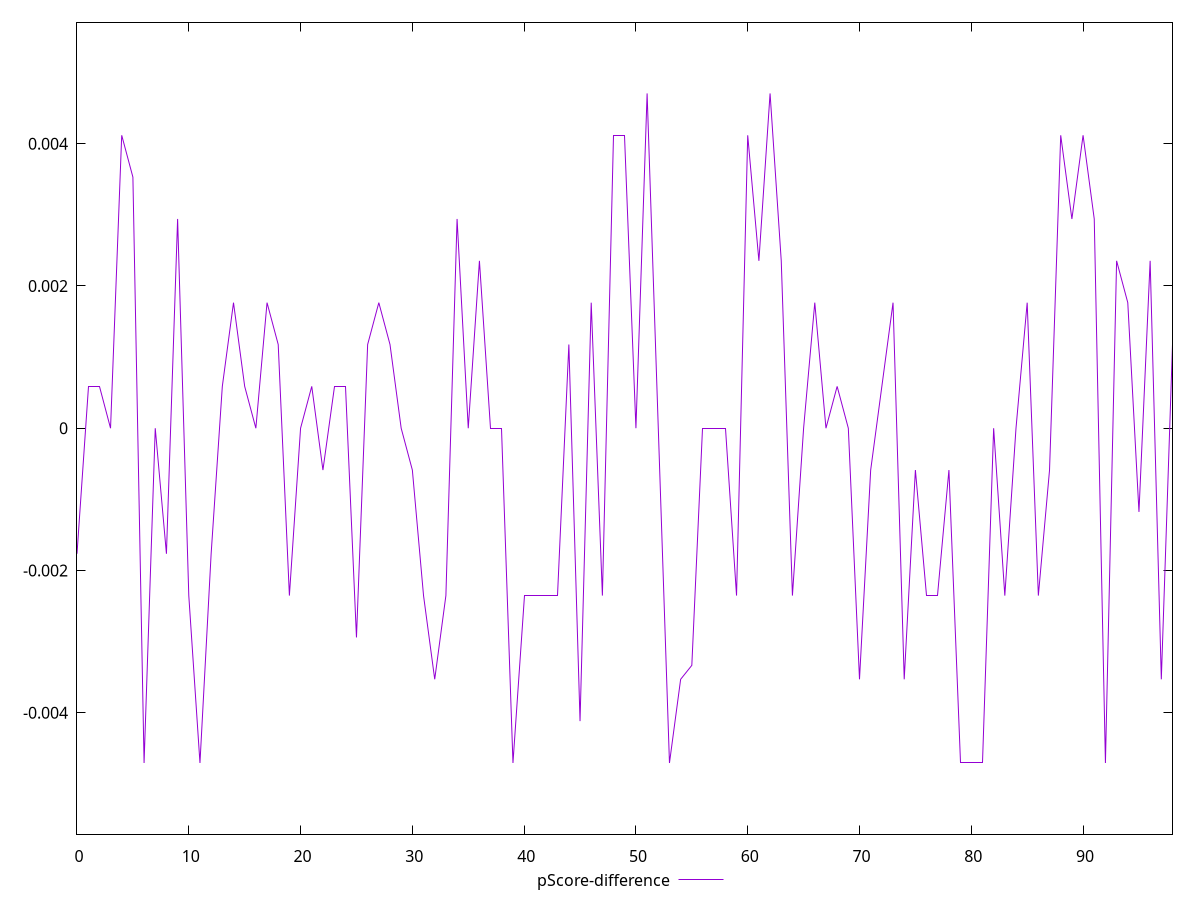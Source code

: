 reset

$pScoreDifference <<EOF
0 -0.0017647058823530015
1 0.0005882352941176117
2 0.0005882352941176117
3 0
4 0.0041176470588235314
5 0.0035294117647058365
6 -0.004705882352941171
7 0
8 -0.001764705882352946
9 0.002941176470588225
10 -0.0023529411764705854
11 -0.004705882352941171
12 -0.001764705882352946
13 0.0005882352941176672
14 0.001764705882352946
15 0.0005882352941176672
16 0
17 0.001764705882352946
18 0.0011764705882352788
19 -0.0023529411764705854
20 0
21 0.0005882352941176672
22 -0.0005882352941176672
23 0.0005882352941176117
24 0.0005882352941176117
25 -0.002941176470588225
26 0.0011764705882352788
27 0.001764705882352946
28 0.0011764705882352788
29 0
30 -0.0005882352941176394
31 -0.0023529411764705854
32 -0.0035294117647058643
33 -0.0023529411764705854
34 0.002941176470588197
35 0
36 0.002352941176470613
37 0
38 0
39 -0.004705882352941171
40 -0.0023529411764705854
41 -0.0023529411764705854
42 -0.0023529411764705854
43 -0.0023529411764705854
44 0.0011764705882352788
45 -0.004117647058823504
46 0.001764705882352946
47 -0.0023529411764705854
48 0.0041176470588235314
49 0.0041176470588235314
50 -2.7755575615628914e-17
51 0.004705882352941171
52 0
53 -0.004705882352941171
54 -0.003529411764705892
55 -0.0033333333333334103
56 0
57 0
58 0
59 -0.0023529411764705854
60 0.0041176470588235314
61 0.002352941176470613
62 0.004705882352941171
63 0.002352941176470613
64 -0.0023529411764705854
65 0
66 0.001764705882352946
67 0
68 0.0005882352941176672
69 0
70 -0.0035294117647058643
71 -0.0005882352941176394
72 0.0005882352941176672
73 0.001764705882352946
74 -0.0035294117647058643
75 -0.0005882352941176394
76 -0.0023529411764705854
77 -0.0023529411764705854
78 -0.0005882352941176117
79 -0.004705882352941171
80 -0.004705882352941199
81 -0.004705882352941171
82 0
83 -0.0023529411764705854
84 -5.551115123125783e-17
85 0.001764705882352946
86 -0.0023529411764705854
87 -0.0005882352941176672
88 0.0041176470588235314
89 0.002941176470588197
90 0.0041176470588235314
91 0.002941176470588225
92 -0.004705882352941171
93 0.0023529411764705577
94 0.001764705882352946
95 -0.0011764705882352788
96 0.002352941176470613
97 -0.0035294117647058643
98 0.0011764705882352788
EOF

set key outside below
set xrange [0:98]
set yrange [-0.005705882352941199:0.005705882352941171]
set trange [-0.005705882352941199:0.005705882352941171]
set terminal svg size 640, 500 enhanced background rgb 'white'
set output "reports/report_00027_2021-02-24T12-40-31.850Z/unused-javascript/samples/card/pScore-difference/values.svg"

plot $pScoreDifference title "pScore-difference" with line

reset
